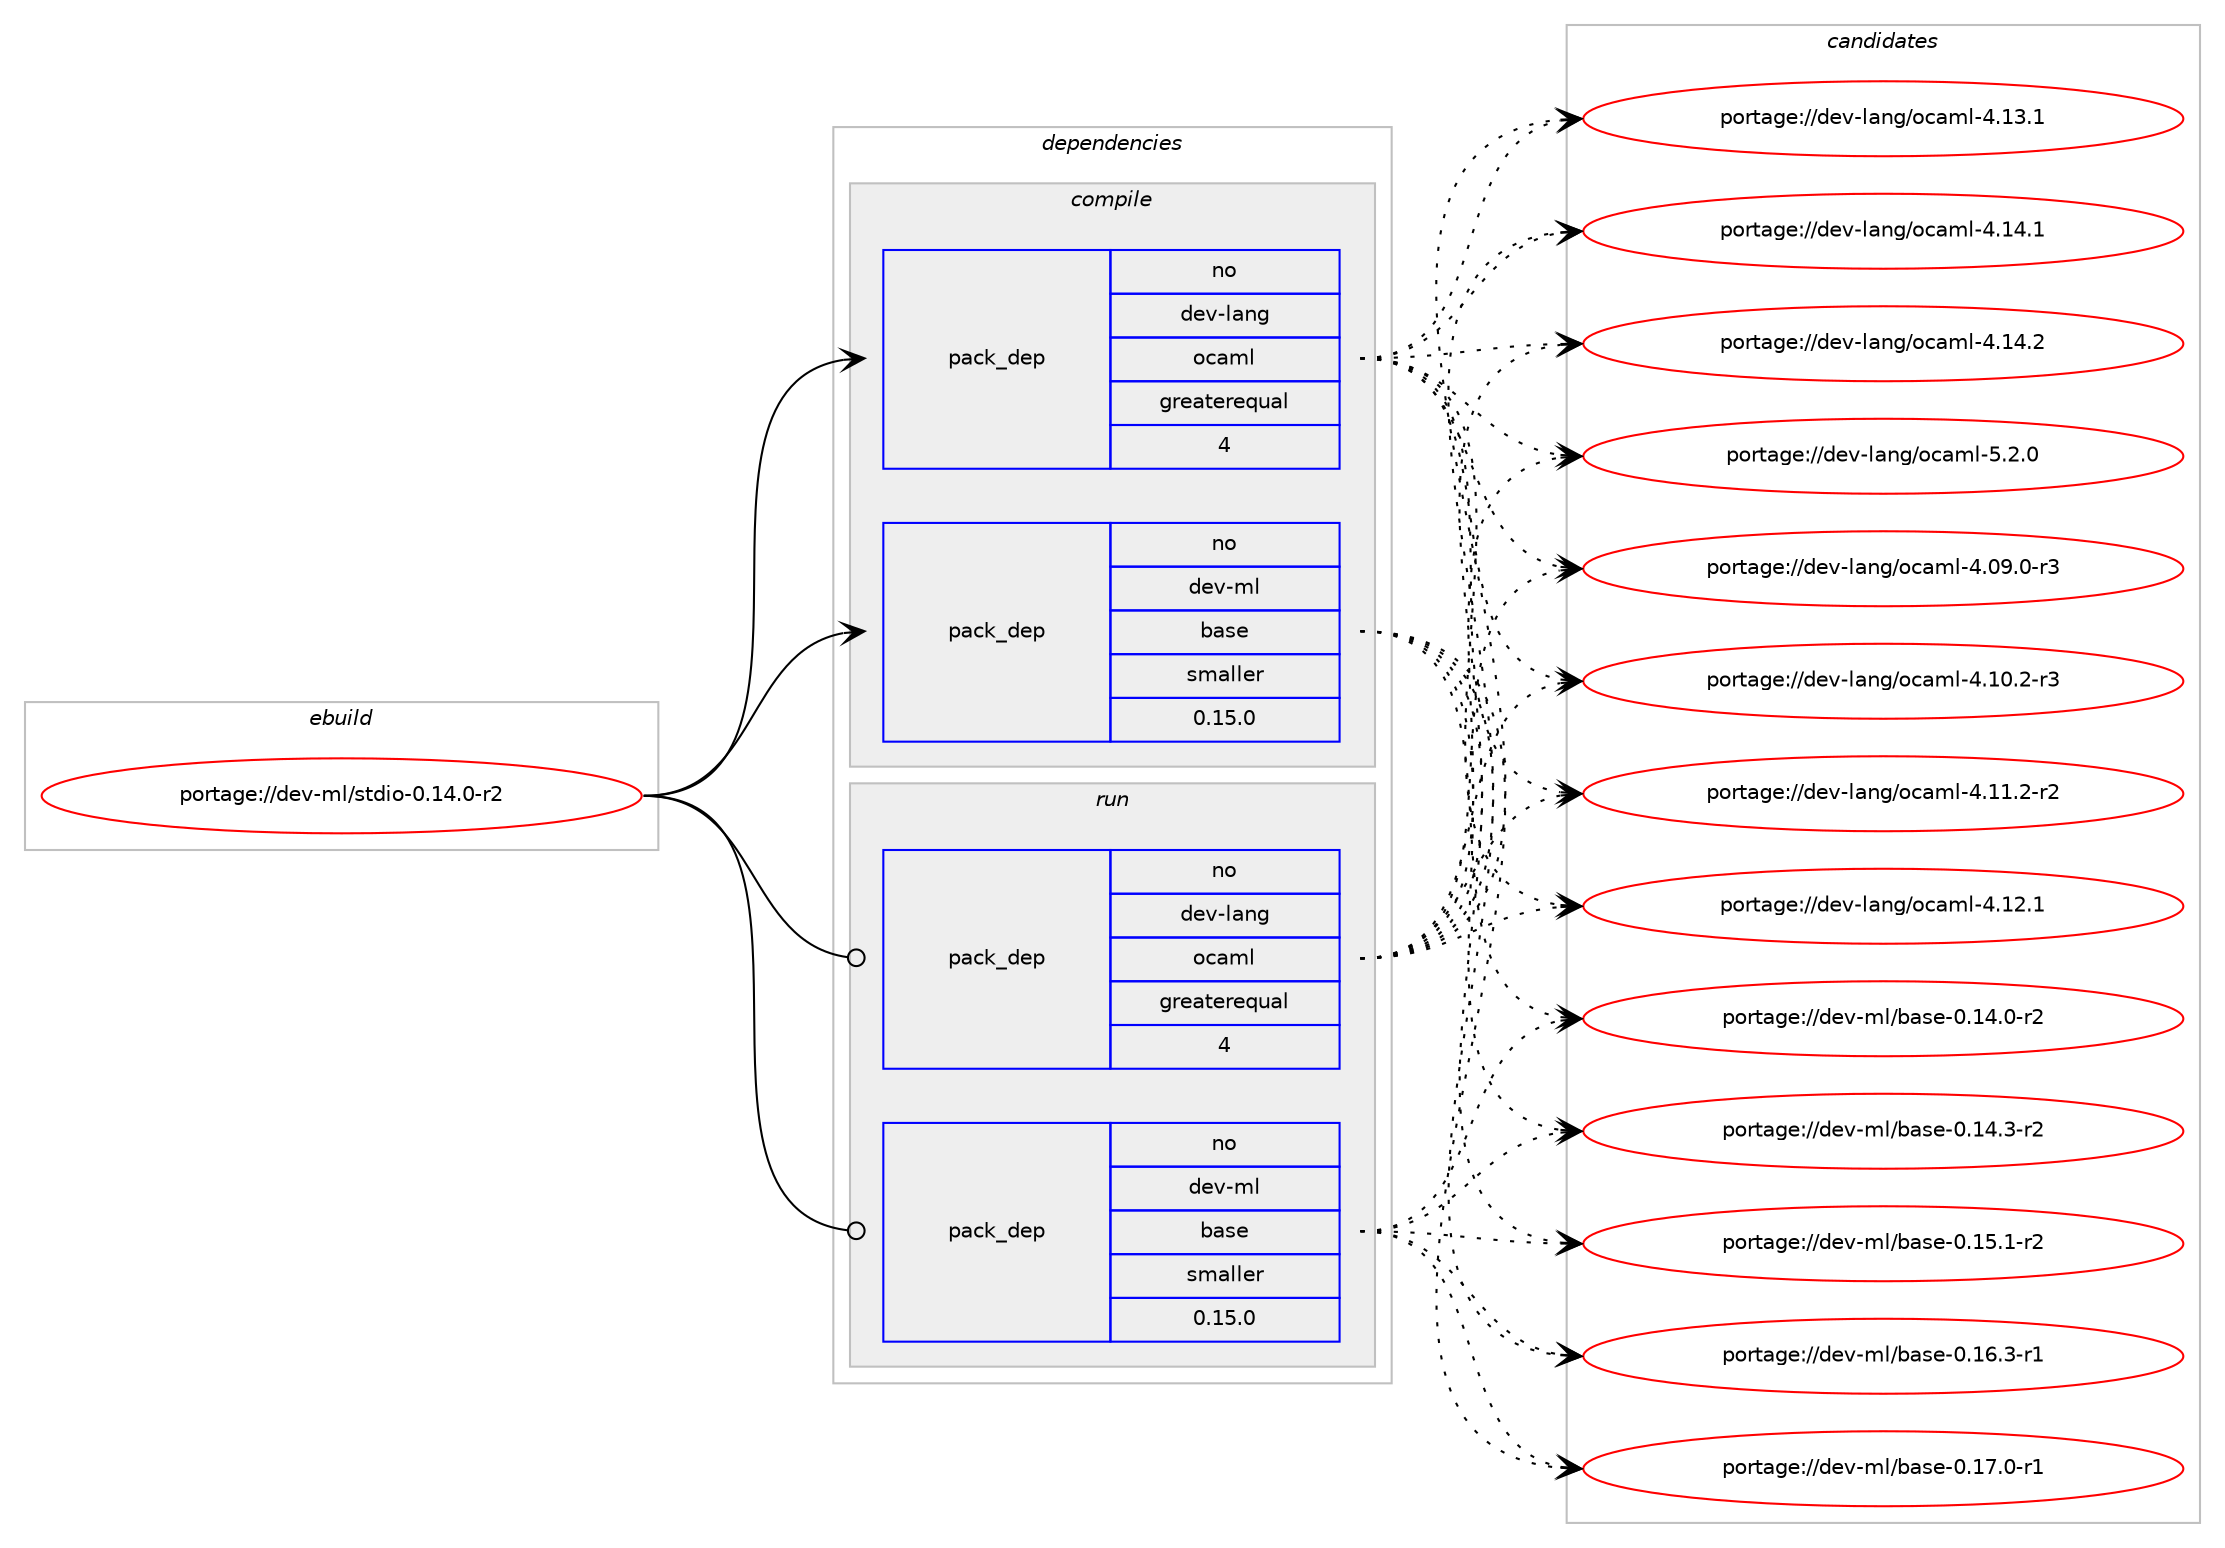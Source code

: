 digraph prolog {

# *************
# Graph options
# *************

newrank=true;
concentrate=true;
compound=true;
graph [rankdir=LR,fontname=Helvetica,fontsize=10,ranksep=1.5];#, ranksep=2.5, nodesep=0.2];
edge  [arrowhead=vee];
node  [fontname=Helvetica,fontsize=10];

# **********
# The ebuild
# **********

subgraph cluster_leftcol {
color=gray;
rank=same;
label=<<i>ebuild</i>>;
id [label="portage://dev-ml/stdio-0.14.0-r2", color=red, width=4, href="../dev-ml/stdio-0.14.0-r2.svg"];
}

# ****************
# The dependencies
# ****************

subgraph cluster_midcol {
color=gray;
label=<<i>dependencies</i>>;
subgraph cluster_compile {
fillcolor="#eeeeee";
style=filled;
label=<<i>compile</i>>;
subgraph pack32631 {
dependency62671 [label=<<TABLE BORDER="0" CELLBORDER="1" CELLSPACING="0" CELLPADDING="4" WIDTH="220"><TR><TD ROWSPAN="6" CELLPADDING="30">pack_dep</TD></TR><TR><TD WIDTH="110">no</TD></TR><TR><TD>dev-lang</TD></TR><TR><TD>ocaml</TD></TR><TR><TD>greaterequal</TD></TR><TR><TD>4</TD></TR></TABLE>>, shape=none, color=blue];
}
id:e -> dependency62671:w [weight=20,style="solid",arrowhead="vee"];
subgraph pack32632 {
dependency62672 [label=<<TABLE BORDER="0" CELLBORDER="1" CELLSPACING="0" CELLPADDING="4" WIDTH="220"><TR><TD ROWSPAN="6" CELLPADDING="30">pack_dep</TD></TR><TR><TD WIDTH="110">no</TD></TR><TR><TD>dev-ml</TD></TR><TR><TD>base</TD></TR><TR><TD>smaller</TD></TR><TR><TD>0.15.0</TD></TR></TABLE>>, shape=none, color=blue];
}
id:e -> dependency62672:w [weight=20,style="solid",arrowhead="vee"];
# *** BEGIN UNKNOWN DEPENDENCY TYPE (TODO) ***
# id -> package_dependency(portage://dev-ml/stdio-0.14.0-r2,install,no,dev-ml,dune,none,[,,],any_same_slot,[])
# *** END UNKNOWN DEPENDENCY TYPE (TODO) ***

}
subgraph cluster_compileandrun {
fillcolor="#eeeeee";
style=filled;
label=<<i>compile and run</i>>;
}
subgraph cluster_run {
fillcolor="#eeeeee";
style=filled;
label=<<i>run</i>>;
subgraph pack32633 {
dependency62673 [label=<<TABLE BORDER="0" CELLBORDER="1" CELLSPACING="0" CELLPADDING="4" WIDTH="220"><TR><TD ROWSPAN="6" CELLPADDING="30">pack_dep</TD></TR><TR><TD WIDTH="110">no</TD></TR><TR><TD>dev-lang</TD></TR><TR><TD>ocaml</TD></TR><TR><TD>greaterequal</TD></TR><TR><TD>4</TD></TR></TABLE>>, shape=none, color=blue];
}
id:e -> dependency62673:w [weight=20,style="solid",arrowhead="odot"];
subgraph pack32634 {
dependency62674 [label=<<TABLE BORDER="0" CELLBORDER="1" CELLSPACING="0" CELLPADDING="4" WIDTH="220"><TR><TD ROWSPAN="6" CELLPADDING="30">pack_dep</TD></TR><TR><TD WIDTH="110">no</TD></TR><TR><TD>dev-ml</TD></TR><TR><TD>base</TD></TR><TR><TD>smaller</TD></TR><TR><TD>0.15.0</TD></TR></TABLE>>, shape=none, color=blue];
}
id:e -> dependency62674:w [weight=20,style="solid",arrowhead="odot"];
# *** BEGIN UNKNOWN DEPENDENCY TYPE (TODO) ***
# id -> package_dependency(portage://dev-ml/stdio-0.14.0-r2,run,no,dev-ml,dune,none,[,,],any_same_slot,[])
# *** END UNKNOWN DEPENDENCY TYPE (TODO) ***

}
}

# **************
# The candidates
# **************

subgraph cluster_choices {
rank=same;
color=gray;
label=<<i>candidates</i>>;

subgraph choice32631 {
color=black;
nodesep=1;
choice1001011184510897110103471119997109108455246485746484511451 [label="portage://dev-lang/ocaml-4.09.0-r3", color=red, width=4,href="../dev-lang/ocaml-4.09.0-r3.svg"];
choice1001011184510897110103471119997109108455246494846504511451 [label="portage://dev-lang/ocaml-4.10.2-r3", color=red, width=4,href="../dev-lang/ocaml-4.10.2-r3.svg"];
choice1001011184510897110103471119997109108455246494946504511450 [label="portage://dev-lang/ocaml-4.11.2-r2", color=red, width=4,href="../dev-lang/ocaml-4.11.2-r2.svg"];
choice100101118451089711010347111999710910845524649504649 [label="portage://dev-lang/ocaml-4.12.1", color=red, width=4,href="../dev-lang/ocaml-4.12.1.svg"];
choice100101118451089711010347111999710910845524649514649 [label="portage://dev-lang/ocaml-4.13.1", color=red, width=4,href="../dev-lang/ocaml-4.13.1.svg"];
choice100101118451089711010347111999710910845524649524649 [label="portage://dev-lang/ocaml-4.14.1", color=red, width=4,href="../dev-lang/ocaml-4.14.1.svg"];
choice100101118451089711010347111999710910845524649524650 [label="portage://dev-lang/ocaml-4.14.2", color=red, width=4,href="../dev-lang/ocaml-4.14.2.svg"];
choice1001011184510897110103471119997109108455346504648 [label="portage://dev-lang/ocaml-5.2.0", color=red, width=4,href="../dev-lang/ocaml-5.2.0.svg"];
dependency62671:e -> choice1001011184510897110103471119997109108455246485746484511451:w [style=dotted,weight="100"];
dependency62671:e -> choice1001011184510897110103471119997109108455246494846504511451:w [style=dotted,weight="100"];
dependency62671:e -> choice1001011184510897110103471119997109108455246494946504511450:w [style=dotted,weight="100"];
dependency62671:e -> choice100101118451089711010347111999710910845524649504649:w [style=dotted,weight="100"];
dependency62671:e -> choice100101118451089711010347111999710910845524649514649:w [style=dotted,weight="100"];
dependency62671:e -> choice100101118451089711010347111999710910845524649524649:w [style=dotted,weight="100"];
dependency62671:e -> choice100101118451089711010347111999710910845524649524650:w [style=dotted,weight="100"];
dependency62671:e -> choice1001011184510897110103471119997109108455346504648:w [style=dotted,weight="100"];
}
subgraph choice32632 {
color=black;
nodesep=1;
choice10010111845109108479897115101454846495246484511450 [label="portage://dev-ml/base-0.14.0-r2", color=red, width=4,href="../dev-ml/base-0.14.0-r2.svg"];
choice10010111845109108479897115101454846495246514511450 [label="portage://dev-ml/base-0.14.3-r2", color=red, width=4,href="../dev-ml/base-0.14.3-r2.svg"];
choice10010111845109108479897115101454846495346494511450 [label="portage://dev-ml/base-0.15.1-r2", color=red, width=4,href="../dev-ml/base-0.15.1-r2.svg"];
choice10010111845109108479897115101454846495446514511449 [label="portage://dev-ml/base-0.16.3-r1", color=red, width=4,href="../dev-ml/base-0.16.3-r1.svg"];
choice10010111845109108479897115101454846495546484511449 [label="portage://dev-ml/base-0.17.0-r1", color=red, width=4,href="../dev-ml/base-0.17.0-r1.svg"];
dependency62672:e -> choice10010111845109108479897115101454846495246484511450:w [style=dotted,weight="100"];
dependency62672:e -> choice10010111845109108479897115101454846495246514511450:w [style=dotted,weight="100"];
dependency62672:e -> choice10010111845109108479897115101454846495346494511450:w [style=dotted,weight="100"];
dependency62672:e -> choice10010111845109108479897115101454846495446514511449:w [style=dotted,weight="100"];
dependency62672:e -> choice10010111845109108479897115101454846495546484511449:w [style=dotted,weight="100"];
}
subgraph choice32633 {
color=black;
nodesep=1;
choice1001011184510897110103471119997109108455246485746484511451 [label="portage://dev-lang/ocaml-4.09.0-r3", color=red, width=4,href="../dev-lang/ocaml-4.09.0-r3.svg"];
choice1001011184510897110103471119997109108455246494846504511451 [label="portage://dev-lang/ocaml-4.10.2-r3", color=red, width=4,href="../dev-lang/ocaml-4.10.2-r3.svg"];
choice1001011184510897110103471119997109108455246494946504511450 [label="portage://dev-lang/ocaml-4.11.2-r2", color=red, width=4,href="../dev-lang/ocaml-4.11.2-r2.svg"];
choice100101118451089711010347111999710910845524649504649 [label="portage://dev-lang/ocaml-4.12.1", color=red, width=4,href="../dev-lang/ocaml-4.12.1.svg"];
choice100101118451089711010347111999710910845524649514649 [label="portage://dev-lang/ocaml-4.13.1", color=red, width=4,href="../dev-lang/ocaml-4.13.1.svg"];
choice100101118451089711010347111999710910845524649524649 [label="portage://dev-lang/ocaml-4.14.1", color=red, width=4,href="../dev-lang/ocaml-4.14.1.svg"];
choice100101118451089711010347111999710910845524649524650 [label="portage://dev-lang/ocaml-4.14.2", color=red, width=4,href="../dev-lang/ocaml-4.14.2.svg"];
choice1001011184510897110103471119997109108455346504648 [label="portage://dev-lang/ocaml-5.2.0", color=red, width=4,href="../dev-lang/ocaml-5.2.0.svg"];
dependency62673:e -> choice1001011184510897110103471119997109108455246485746484511451:w [style=dotted,weight="100"];
dependency62673:e -> choice1001011184510897110103471119997109108455246494846504511451:w [style=dotted,weight="100"];
dependency62673:e -> choice1001011184510897110103471119997109108455246494946504511450:w [style=dotted,weight="100"];
dependency62673:e -> choice100101118451089711010347111999710910845524649504649:w [style=dotted,weight="100"];
dependency62673:e -> choice100101118451089711010347111999710910845524649514649:w [style=dotted,weight="100"];
dependency62673:e -> choice100101118451089711010347111999710910845524649524649:w [style=dotted,weight="100"];
dependency62673:e -> choice100101118451089711010347111999710910845524649524650:w [style=dotted,weight="100"];
dependency62673:e -> choice1001011184510897110103471119997109108455346504648:w [style=dotted,weight="100"];
}
subgraph choice32634 {
color=black;
nodesep=1;
choice10010111845109108479897115101454846495246484511450 [label="portage://dev-ml/base-0.14.0-r2", color=red, width=4,href="../dev-ml/base-0.14.0-r2.svg"];
choice10010111845109108479897115101454846495246514511450 [label="portage://dev-ml/base-0.14.3-r2", color=red, width=4,href="../dev-ml/base-0.14.3-r2.svg"];
choice10010111845109108479897115101454846495346494511450 [label="portage://dev-ml/base-0.15.1-r2", color=red, width=4,href="../dev-ml/base-0.15.1-r2.svg"];
choice10010111845109108479897115101454846495446514511449 [label="portage://dev-ml/base-0.16.3-r1", color=red, width=4,href="../dev-ml/base-0.16.3-r1.svg"];
choice10010111845109108479897115101454846495546484511449 [label="portage://dev-ml/base-0.17.0-r1", color=red, width=4,href="../dev-ml/base-0.17.0-r1.svg"];
dependency62674:e -> choice10010111845109108479897115101454846495246484511450:w [style=dotted,weight="100"];
dependency62674:e -> choice10010111845109108479897115101454846495246514511450:w [style=dotted,weight="100"];
dependency62674:e -> choice10010111845109108479897115101454846495346494511450:w [style=dotted,weight="100"];
dependency62674:e -> choice10010111845109108479897115101454846495446514511449:w [style=dotted,weight="100"];
dependency62674:e -> choice10010111845109108479897115101454846495546484511449:w [style=dotted,weight="100"];
}
}

}
